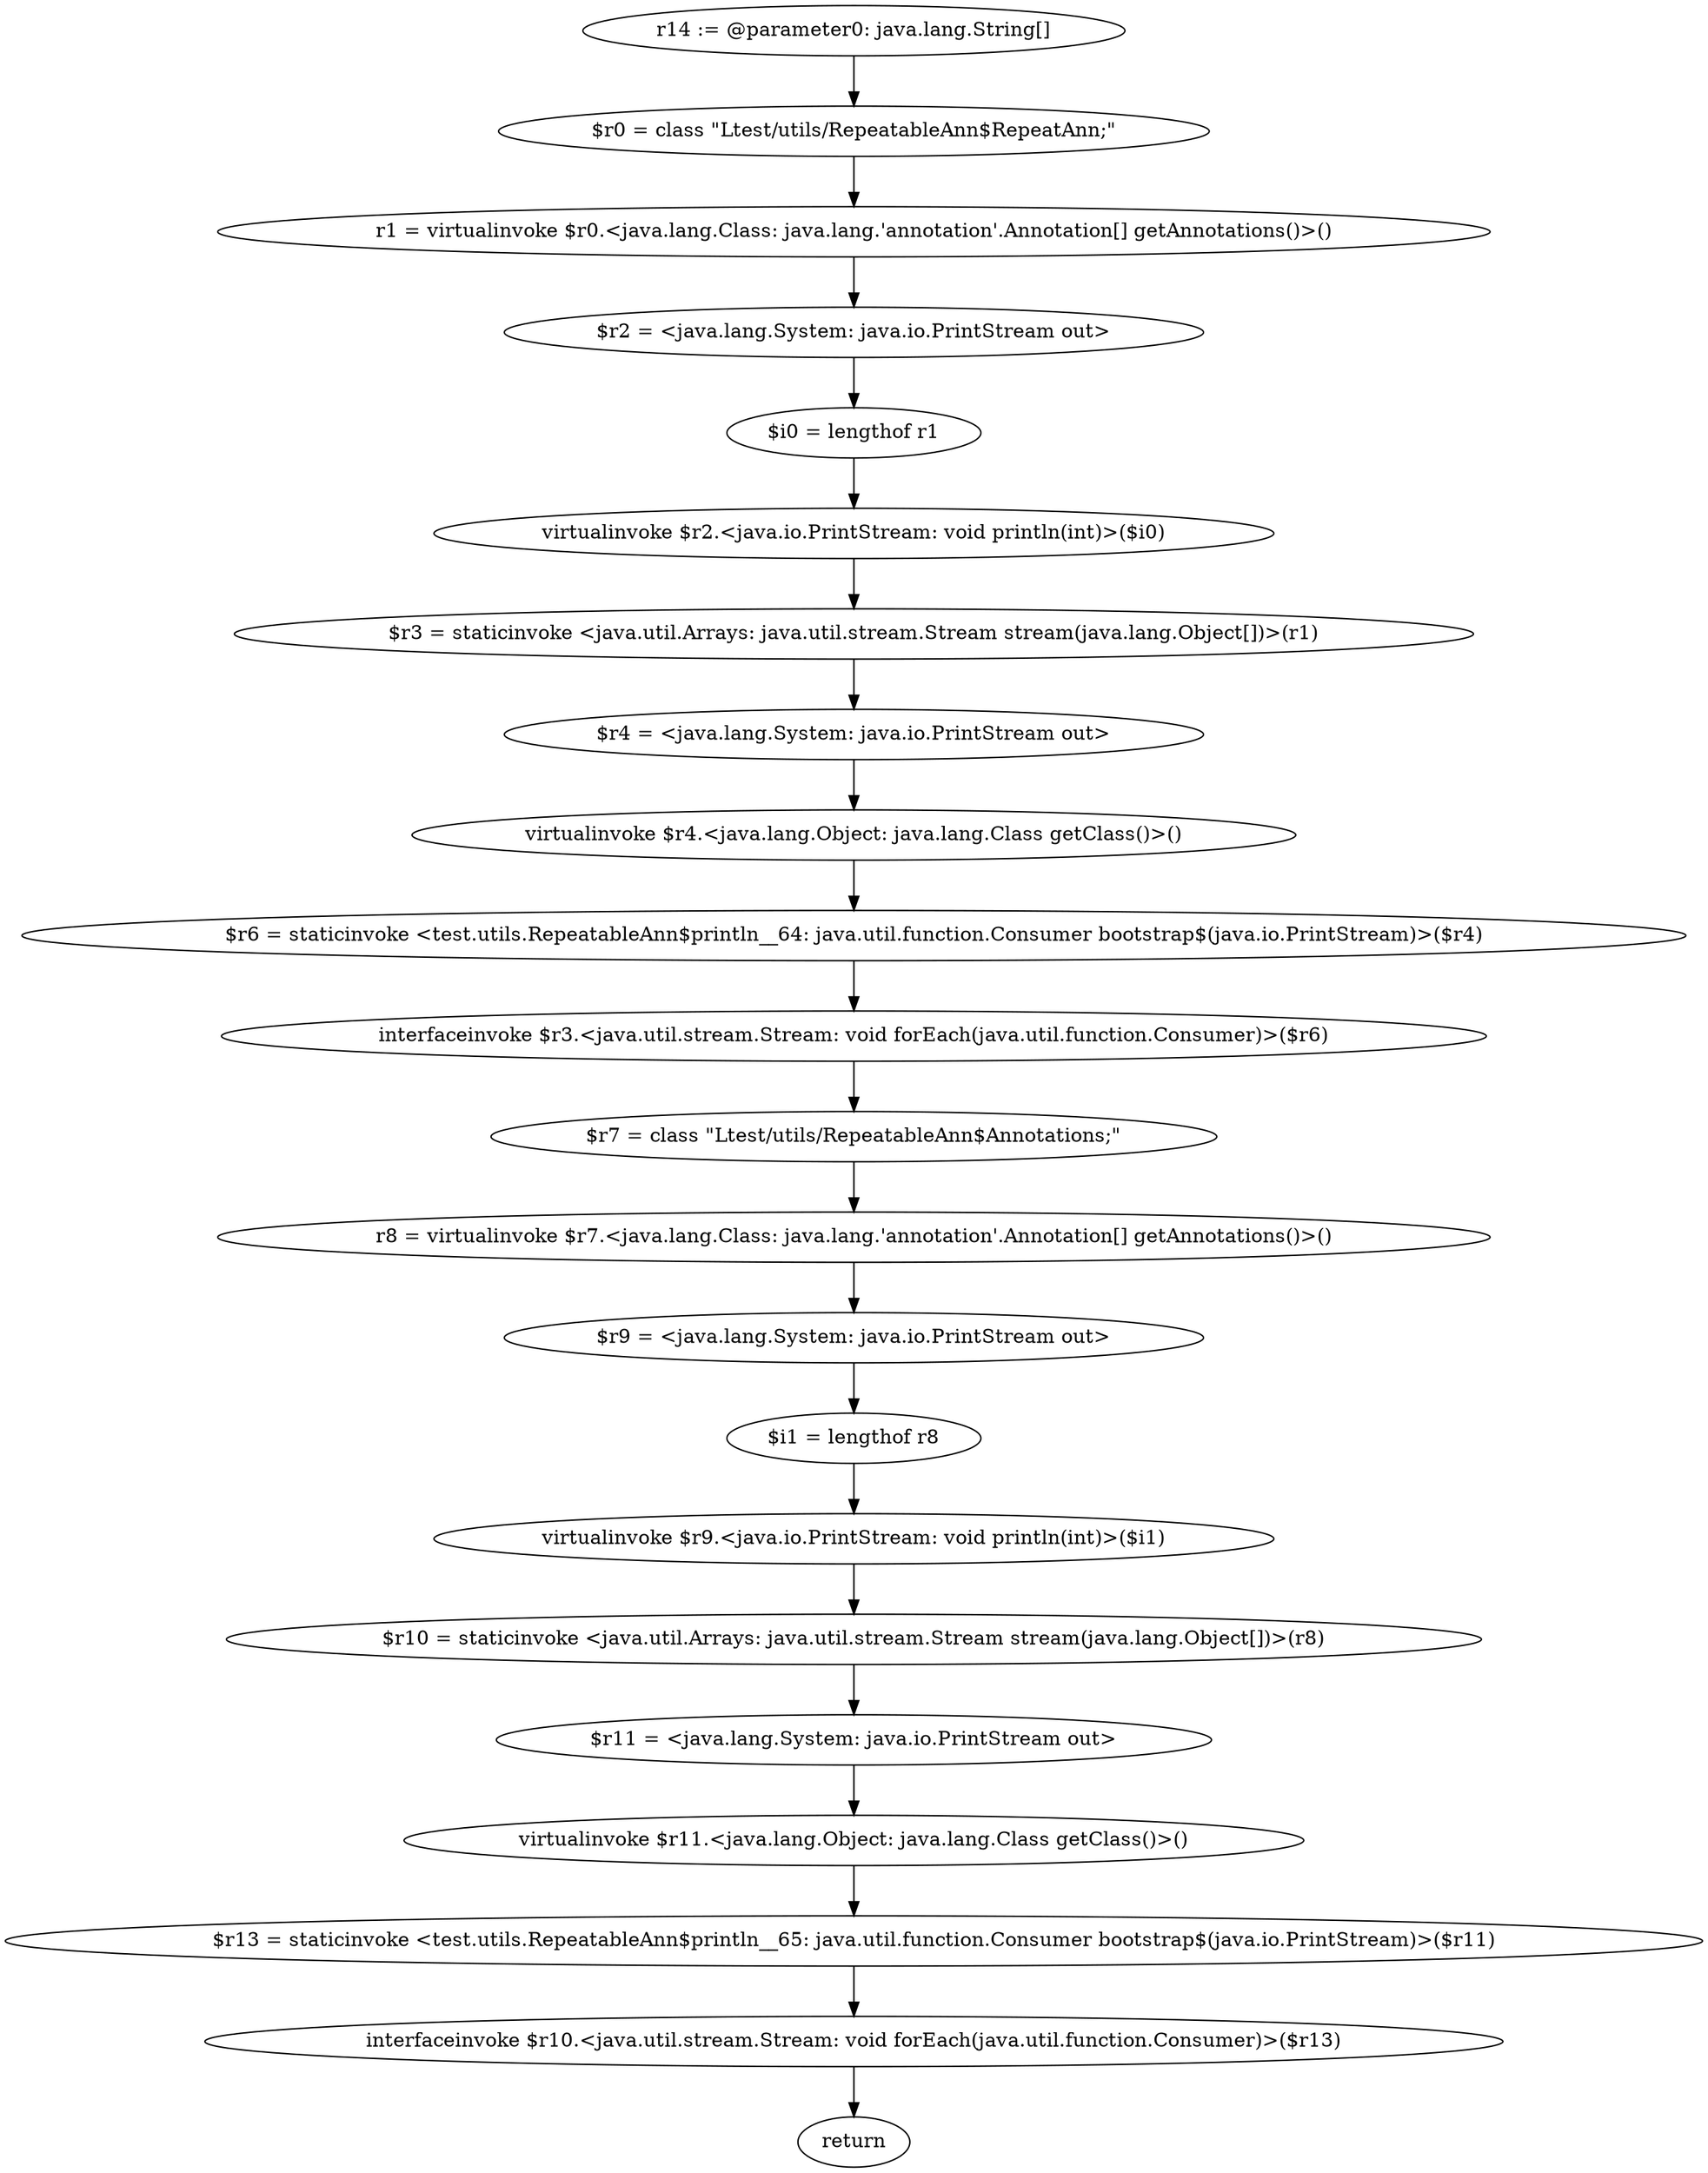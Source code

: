 digraph "unitGraph" {
    "r14 := @parameter0: java.lang.String[]"
    "$r0 = class \"Ltest/utils/RepeatableAnn$RepeatAnn;\""
    "r1 = virtualinvoke $r0.<java.lang.Class: java.lang.'annotation'.Annotation[] getAnnotations()>()"
    "$r2 = <java.lang.System: java.io.PrintStream out>"
    "$i0 = lengthof r1"
    "virtualinvoke $r2.<java.io.PrintStream: void println(int)>($i0)"
    "$r3 = staticinvoke <java.util.Arrays: java.util.stream.Stream stream(java.lang.Object[])>(r1)"
    "$r4 = <java.lang.System: java.io.PrintStream out>"
    "virtualinvoke $r4.<java.lang.Object: java.lang.Class getClass()>()"
    "$r6 = staticinvoke <test.utils.RepeatableAnn$println__64: java.util.function.Consumer bootstrap$(java.io.PrintStream)>($r4)"
    "interfaceinvoke $r3.<java.util.stream.Stream: void forEach(java.util.function.Consumer)>($r6)"
    "$r7 = class \"Ltest/utils/RepeatableAnn$Annotations;\""
    "r8 = virtualinvoke $r7.<java.lang.Class: java.lang.'annotation'.Annotation[] getAnnotations()>()"
    "$r9 = <java.lang.System: java.io.PrintStream out>"
    "$i1 = lengthof r8"
    "virtualinvoke $r9.<java.io.PrintStream: void println(int)>($i1)"
    "$r10 = staticinvoke <java.util.Arrays: java.util.stream.Stream stream(java.lang.Object[])>(r8)"
    "$r11 = <java.lang.System: java.io.PrintStream out>"
    "virtualinvoke $r11.<java.lang.Object: java.lang.Class getClass()>()"
    "$r13 = staticinvoke <test.utils.RepeatableAnn$println__65: java.util.function.Consumer bootstrap$(java.io.PrintStream)>($r11)"
    "interfaceinvoke $r10.<java.util.stream.Stream: void forEach(java.util.function.Consumer)>($r13)"
    "return"
    "r14 := @parameter0: java.lang.String[]"->"$r0 = class \"Ltest/utils/RepeatableAnn$RepeatAnn;\"";
    "$r0 = class \"Ltest/utils/RepeatableAnn$RepeatAnn;\""->"r1 = virtualinvoke $r0.<java.lang.Class: java.lang.'annotation'.Annotation[] getAnnotations()>()";
    "r1 = virtualinvoke $r0.<java.lang.Class: java.lang.'annotation'.Annotation[] getAnnotations()>()"->"$r2 = <java.lang.System: java.io.PrintStream out>";
    "$r2 = <java.lang.System: java.io.PrintStream out>"->"$i0 = lengthof r1";
    "$i0 = lengthof r1"->"virtualinvoke $r2.<java.io.PrintStream: void println(int)>($i0)";
    "virtualinvoke $r2.<java.io.PrintStream: void println(int)>($i0)"->"$r3 = staticinvoke <java.util.Arrays: java.util.stream.Stream stream(java.lang.Object[])>(r1)";
    "$r3 = staticinvoke <java.util.Arrays: java.util.stream.Stream stream(java.lang.Object[])>(r1)"->"$r4 = <java.lang.System: java.io.PrintStream out>";
    "$r4 = <java.lang.System: java.io.PrintStream out>"->"virtualinvoke $r4.<java.lang.Object: java.lang.Class getClass()>()";
    "virtualinvoke $r4.<java.lang.Object: java.lang.Class getClass()>()"->"$r6 = staticinvoke <test.utils.RepeatableAnn$println__64: java.util.function.Consumer bootstrap$(java.io.PrintStream)>($r4)";
    "$r6 = staticinvoke <test.utils.RepeatableAnn$println__64: java.util.function.Consumer bootstrap$(java.io.PrintStream)>($r4)"->"interfaceinvoke $r3.<java.util.stream.Stream: void forEach(java.util.function.Consumer)>($r6)";
    "interfaceinvoke $r3.<java.util.stream.Stream: void forEach(java.util.function.Consumer)>($r6)"->"$r7 = class \"Ltest/utils/RepeatableAnn$Annotations;\"";
    "$r7 = class \"Ltest/utils/RepeatableAnn$Annotations;\""->"r8 = virtualinvoke $r7.<java.lang.Class: java.lang.'annotation'.Annotation[] getAnnotations()>()";
    "r8 = virtualinvoke $r7.<java.lang.Class: java.lang.'annotation'.Annotation[] getAnnotations()>()"->"$r9 = <java.lang.System: java.io.PrintStream out>";
    "$r9 = <java.lang.System: java.io.PrintStream out>"->"$i1 = lengthof r8";
    "$i1 = lengthof r8"->"virtualinvoke $r9.<java.io.PrintStream: void println(int)>($i1)";
    "virtualinvoke $r9.<java.io.PrintStream: void println(int)>($i1)"->"$r10 = staticinvoke <java.util.Arrays: java.util.stream.Stream stream(java.lang.Object[])>(r8)";
    "$r10 = staticinvoke <java.util.Arrays: java.util.stream.Stream stream(java.lang.Object[])>(r8)"->"$r11 = <java.lang.System: java.io.PrintStream out>";
    "$r11 = <java.lang.System: java.io.PrintStream out>"->"virtualinvoke $r11.<java.lang.Object: java.lang.Class getClass()>()";
    "virtualinvoke $r11.<java.lang.Object: java.lang.Class getClass()>()"->"$r13 = staticinvoke <test.utils.RepeatableAnn$println__65: java.util.function.Consumer bootstrap$(java.io.PrintStream)>($r11)";
    "$r13 = staticinvoke <test.utils.RepeatableAnn$println__65: java.util.function.Consumer bootstrap$(java.io.PrintStream)>($r11)"->"interfaceinvoke $r10.<java.util.stream.Stream: void forEach(java.util.function.Consumer)>($r13)";
    "interfaceinvoke $r10.<java.util.stream.Stream: void forEach(java.util.function.Consumer)>($r13)"->"return";
}
